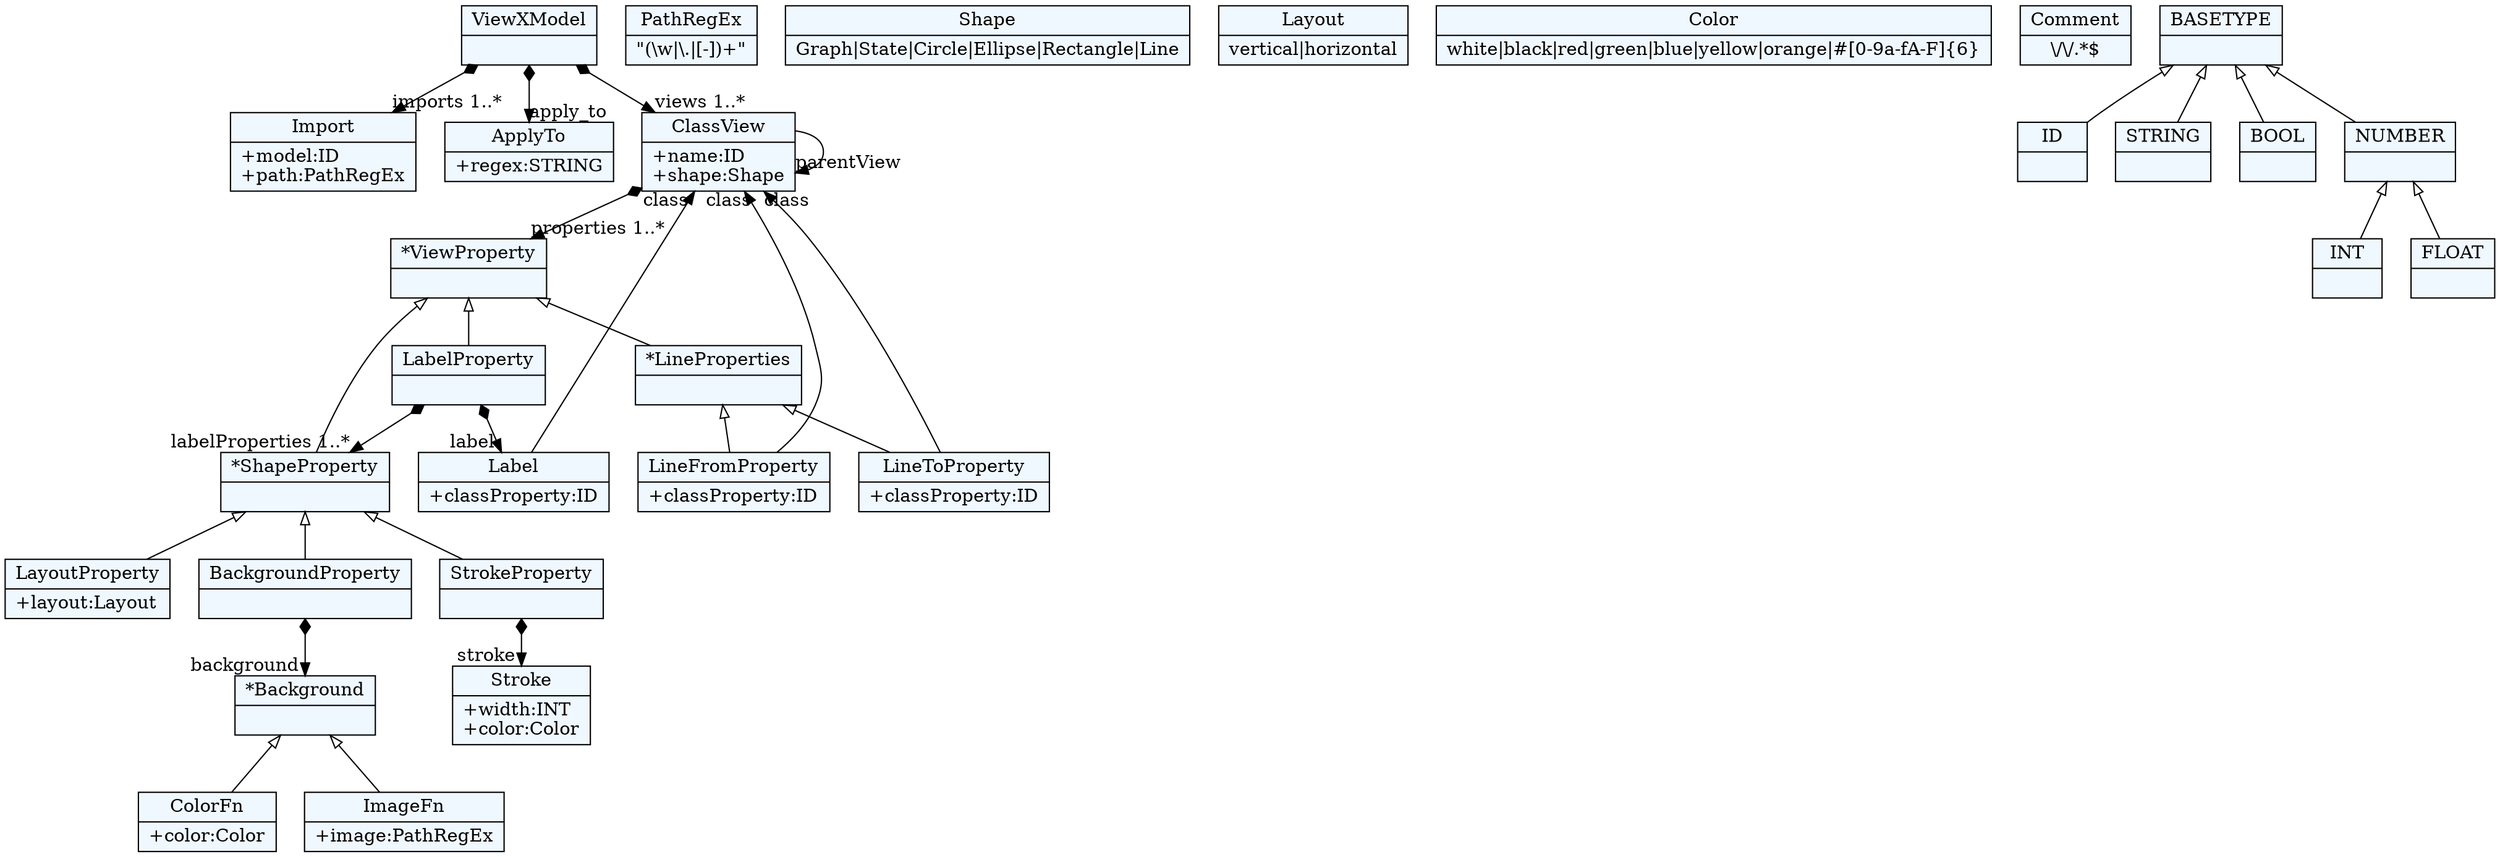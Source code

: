 
    digraph xtext {
    fontname = "Bitstream Vera Sans"
    fontsize = 8
    node[
        shape=record,
        style=filled,
        fillcolor=aliceblue
    ]
    nodesep = 0.3
    edge[dir=black,arrowtail=empty]


46227976 -> 46228448[arrowtail=diamond, dir=both, headlabel="imports 1..*"]
46227976 -> 46229392[arrowtail=diamond, dir=both, headlabel="apply_to "]
46227976 -> 46229864[arrowtail=diamond, dir=both, headlabel="views 1..*"]
46227976[ label="{ViewXModel|}"]

46228448[ label="{Import|+model:ID\l+path:PathRegEx\l}"]

46228920[ label="{PathRegEx|\"(\\w\|\\.\|[-])+\"}"]

46229392[ label="{ApplyTo|+regex:STRING\l}"]

46229864 -> 46229864[headlabel="parentView "]
46229864 -> 46230808[arrowtail=diamond, dir=both, headlabel="properties 1..*"]
46229864[ label="{ClassView|+name:ID\l+shape:Shape\l}"]

46230336[ label="{Shape|Graph\|State\|Circle\|Ellipse\|Rectangle\|Line}"]

46230808[ label="{*ViewProperty|}"]
46230808 -> 46497840 [dir=back]
46230808 -> 46527456 [dir=back]
46230808 -> 46528400 [dir=back]

46497840[ label="{*ShapeProperty|}"]
46497840 -> 46498312 [dir=back]
46497840 -> 46499256 [dir=back]
46497840 -> 46526512 [dir=back]

46498312[ label="{LayoutProperty|+layout:Layout\l}"]

46498784[ label="{Layout|vertical\|horizontal}"]

46499256 -> 46499728[arrowtail=diamond, dir=both, headlabel="background "]
46499256[ label="{BackgroundProperty|}"]

46499728[ label="{*Background|}"]
46499728 -> 46500200 [dir=back]
46499728 -> 46501144 [dir=back]

46500200[ label="{ColorFn|+color:Color\l}"]

46500672[ label="{Color|white\|black\|red\|green\|blue\|yellow\|orange\|#[0-9a-fA-F]\{6\}}"]

46501144[ label="{ImageFn|+image:PathRegEx\l}"]

46526512 -> 46526984[arrowtail=diamond, dir=both, headlabel="stroke "]
46526512[ label="{StrokeProperty|}"]

46526984[ label="{Stroke|+width:INT\l+color:Color\l}"]

46527456 -> 46527928[arrowtail=diamond, dir=both, headlabel="label "]
46527456 -> 46497840[arrowtail=diamond, dir=both, headlabel="labelProperties 1..*"]
46527456[ label="{LabelProperty|}"]

46527928 -> 46229864[headlabel="class "]
46527928[ label="{Label|+classProperty:ID\l}"]

46528400[ label="{*LineProperties|}"]
46528400 -> 46528872 [dir=back]
46528400 -> 46529344 [dir=back]

46528872 -> 46229864[headlabel="class "]
46528872[ label="{LineFromProperty|+classProperty:ID\l}"]

46529344 -> 46229864[headlabel="class "]
46529344[ label="{LineToProperty|+classProperty:ID\l}"]

46529816[ label="{Comment|\\/\\/.*$}"]

46183392[ label="{ID|}"]

46183864[ label="{STRING|}"]

46184336[ label="{BOOL|}"]

46184808[ label="{INT|}"]

46185280[ label="{FLOAT|}"]

46185752[ label="{NUMBER|}"]
46185752 -> 46185280 [dir=back]
46185752 -> 46184808 [dir=back]

46227504[ label="{BASETYPE|}"]
46227504 -> 46185752 [dir=back]
46227504 -> 46184336 [dir=back]
46227504 -> 46183392 [dir=back]
46227504 -> 46183864 [dir=back]


}

